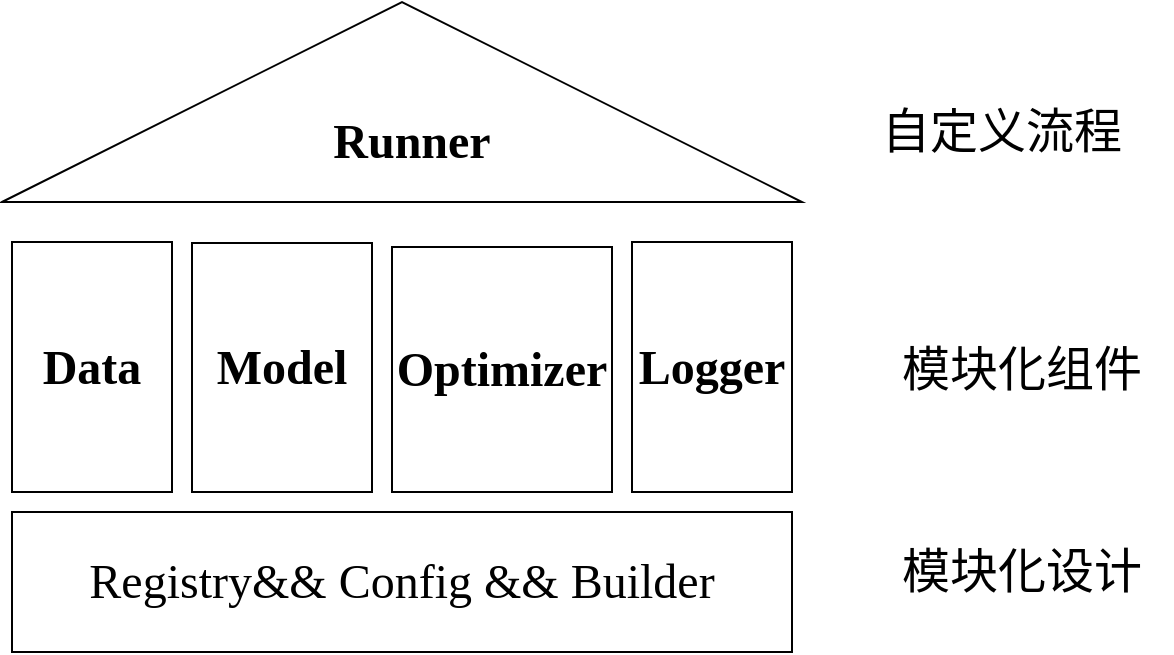<mxfile version="20.6.2" type="github">
  <diagram id="O0VcWmGV28BGJFvSAiSG" name="第 1 页">
    <mxGraphModel dx="782" dy="417" grid="1" gridSize="10" guides="1" tooltips="1" connect="1" arrows="1" fold="1" page="1" pageScale="1" pageWidth="827" pageHeight="1169" math="0" shadow="0">
      <root>
        <mxCell id="0" />
        <mxCell id="1" parent="0" />
        <mxCell id="5qk0_t1jYMqioV6OAKp1-1" value="" style="triangle;whiteSpace=wrap;html=1;rotation=-90;align=center;" vertex="1" parent="1">
          <mxGeometry x="195" y="-35" width="100" height="400" as="geometry" />
        </mxCell>
        <mxCell id="5qk0_t1jYMqioV6OAKp1-3" value="&lt;b&gt;&lt;font face=&quot;Times New Roman&quot; style=&quot;font-size: 24px;&quot;&gt;Data&lt;/font&gt;&lt;/b&gt;" style="rounded=0;whiteSpace=wrap;html=1;" vertex="1" parent="1">
          <mxGeometry x="50" y="235" width="80" height="125" as="geometry" />
        </mxCell>
        <mxCell id="5qk0_t1jYMqioV6OAKp1-4" value="&lt;font face=&quot;Times New Roman&quot; style=&quot;font-size: 24px;&quot;&gt;&lt;b&gt;Model&lt;/b&gt;&lt;/font&gt;" style="rounded=0;whiteSpace=wrap;html=1;" vertex="1" parent="1">
          <mxGeometry x="140" y="235.5" width="90" height="124.5" as="geometry" />
        </mxCell>
        <mxCell id="5qk0_t1jYMqioV6OAKp1-5" value="&lt;font style=&quot;font-size: 24px;&quot; face=&quot;Times New Roman&quot;&gt;&lt;b&gt;Optimizer&lt;/b&gt;&lt;/font&gt;" style="rounded=0;whiteSpace=wrap;html=1;" vertex="1" parent="1">
          <mxGeometry x="240" y="237.5" width="110" height="122.5" as="geometry" />
        </mxCell>
        <mxCell id="5qk0_t1jYMqioV6OAKp1-6" value="&lt;font face=&quot;Times New Roman&quot; style=&quot;font-size: 24px;&quot;&gt;Registry&amp;amp;&amp;amp; Config &amp;amp;&amp;amp; Builder&lt;/font&gt;" style="rounded=0;whiteSpace=wrap;html=1;" vertex="1" parent="1">
          <mxGeometry x="50" y="370" width="390" height="70" as="geometry" />
        </mxCell>
        <mxCell id="5qk0_t1jYMqioV6OAKp1-8" value="&lt;b&gt;&lt;font face=&quot;Times New Roman&quot;&gt;Runner&lt;/font&gt;&lt;/b&gt;" style="text;html=1;strokeColor=none;fillColor=none;align=center;verticalAlign=middle;whiteSpace=wrap;rounded=0;fontSize=24;" vertex="1" parent="1">
          <mxGeometry x="190" y="160" width="120" height="50" as="geometry" />
        </mxCell>
        <mxCell id="5qk0_t1jYMqioV6OAKp1-9" value="&lt;font face=&quot;Times New Roman&quot;&gt;&lt;span style=&quot;font-size: 24px;&quot;&gt;&lt;b&gt;Logger&lt;/b&gt;&lt;/span&gt;&lt;/font&gt;" style="rounded=0;whiteSpace=wrap;html=1;" vertex="1" parent="1">
          <mxGeometry x="360" y="235" width="80" height="125" as="geometry" />
        </mxCell>
        <mxCell id="5qk0_t1jYMqioV6OAKp1-10" value="自定义流程" style="text;html=1;strokeColor=none;fillColor=none;align=center;verticalAlign=middle;whiteSpace=wrap;rounded=0;fontFamily=Times New Roman;fontSize=24;" vertex="1" parent="1">
          <mxGeometry x="470" y="150" width="150" height="60" as="geometry" />
        </mxCell>
        <mxCell id="5qk0_t1jYMqioV6OAKp1-11" value="模块化组件" style="text;html=1;strokeColor=none;fillColor=none;align=center;verticalAlign=middle;whiteSpace=wrap;rounded=0;fontFamily=Times New Roman;fontSize=24;" vertex="1" parent="1">
          <mxGeometry x="480" y="268.75" width="150" height="60" as="geometry" />
        </mxCell>
        <mxCell id="5qk0_t1jYMqioV6OAKp1-12" value="模块化设计" style="text;html=1;strokeColor=none;fillColor=none;align=center;verticalAlign=middle;whiteSpace=wrap;rounded=0;fontFamily=Times New Roman;fontSize=24;" vertex="1" parent="1">
          <mxGeometry x="480" y="370" width="150" height="60" as="geometry" />
        </mxCell>
      </root>
    </mxGraphModel>
  </diagram>
</mxfile>
